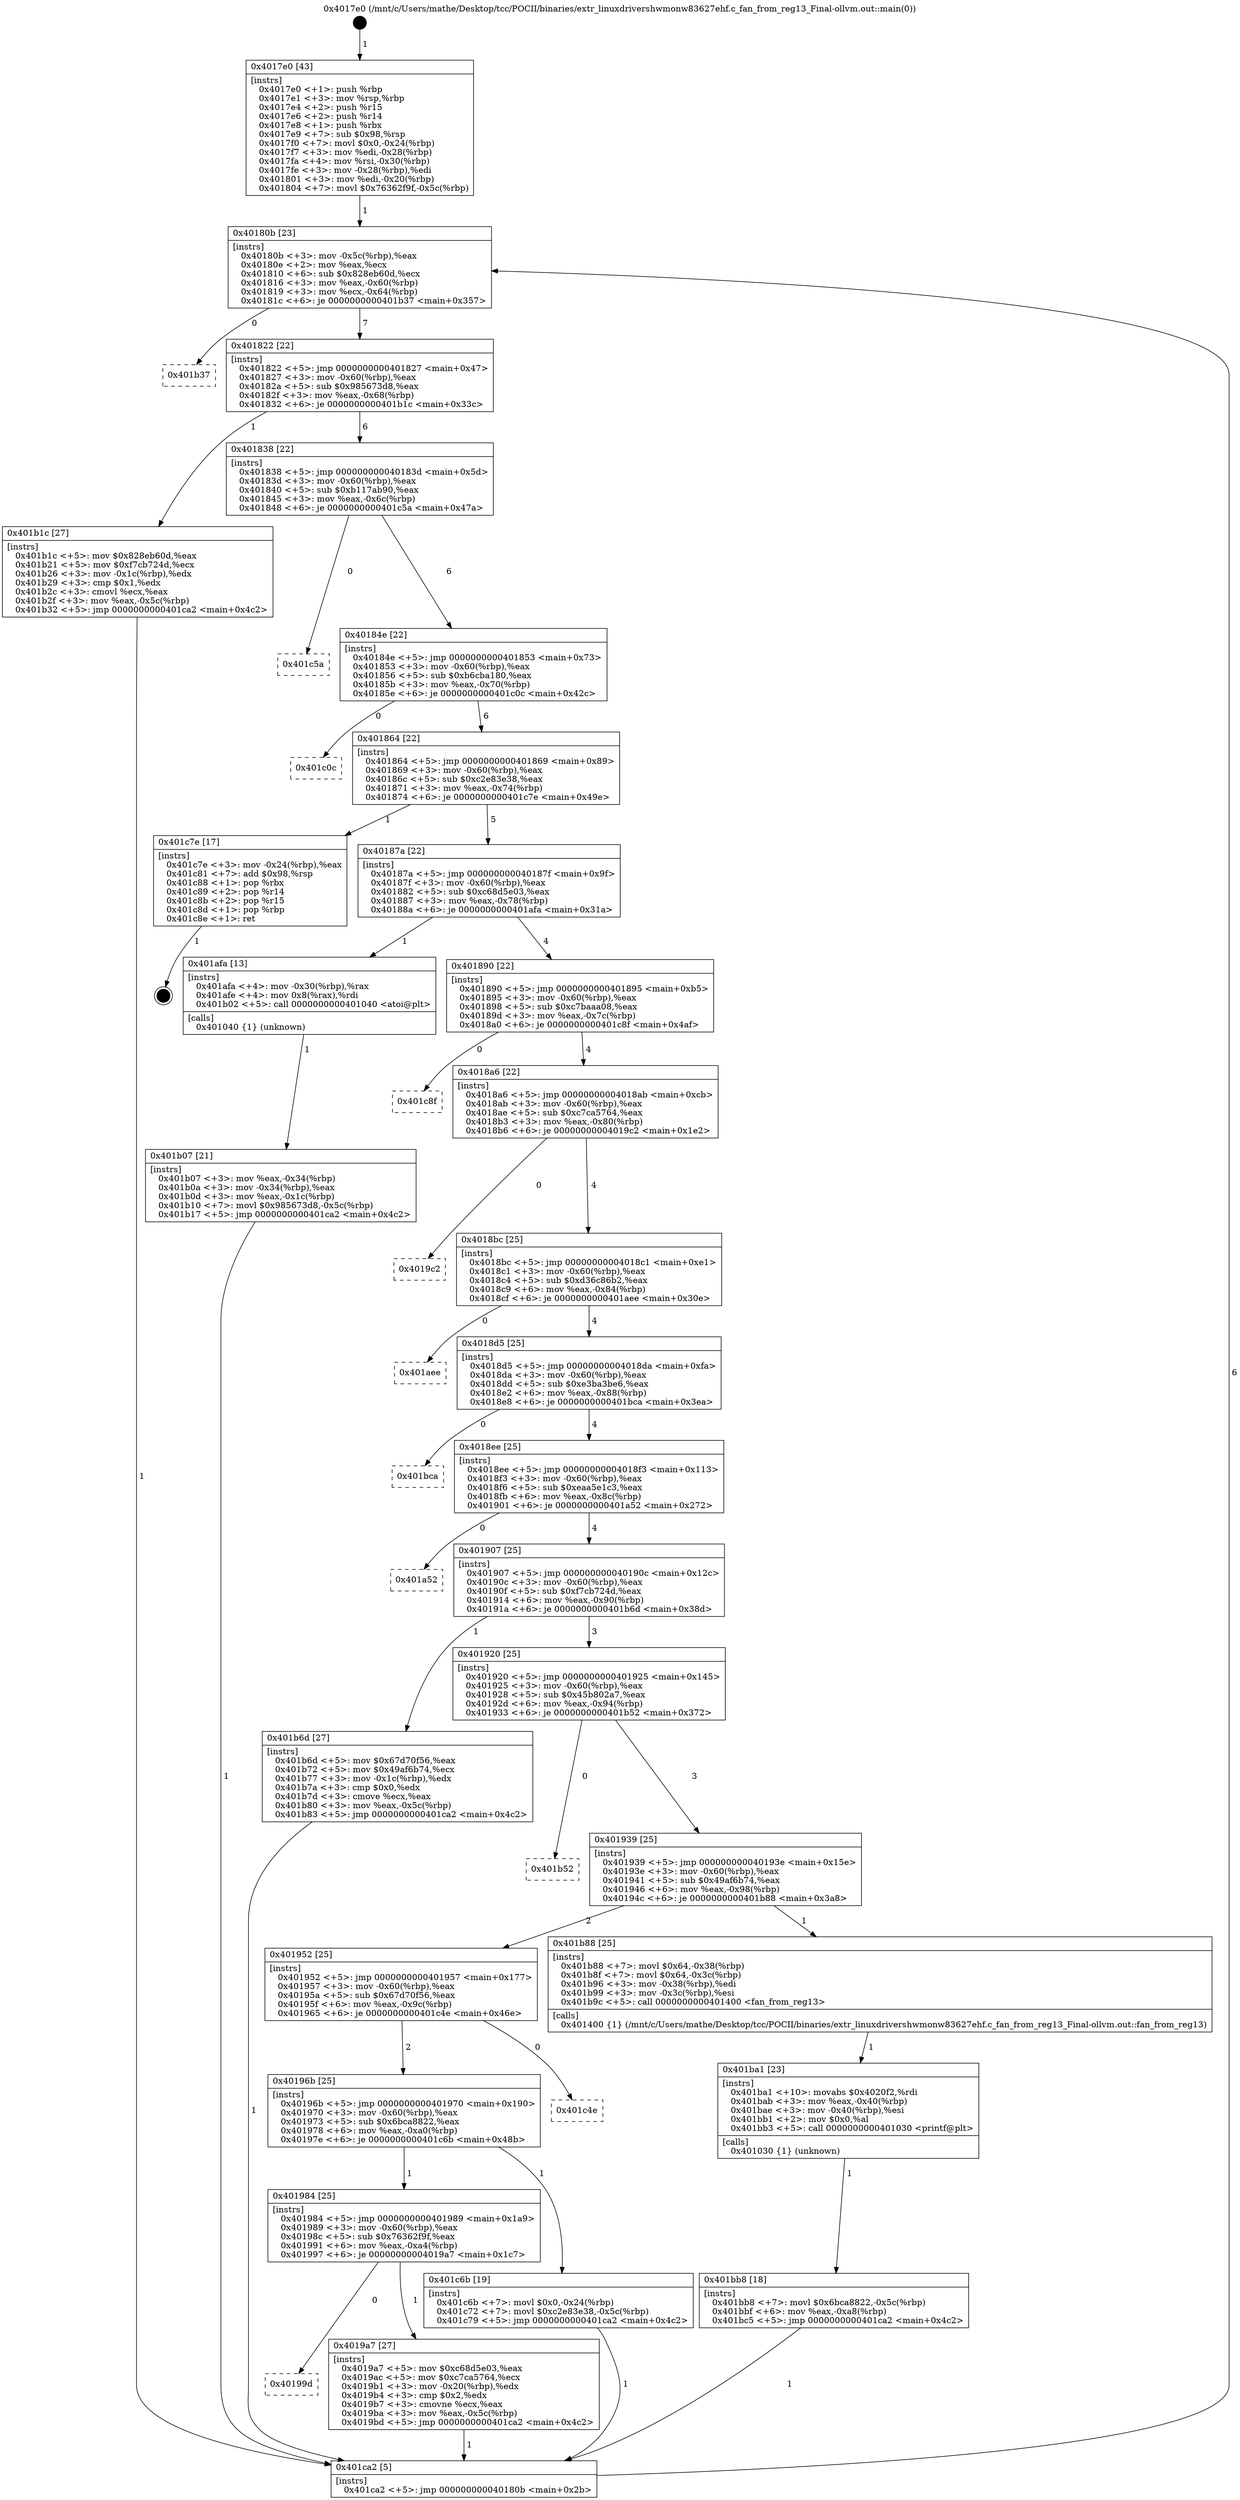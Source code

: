 digraph "0x4017e0" {
  label = "0x4017e0 (/mnt/c/Users/mathe/Desktop/tcc/POCII/binaries/extr_linuxdrivershwmonw83627ehf.c_fan_from_reg13_Final-ollvm.out::main(0))"
  labelloc = "t"
  node[shape=record]

  Entry [label="",width=0.3,height=0.3,shape=circle,fillcolor=black,style=filled]
  "0x40180b" [label="{
     0x40180b [23]\l
     | [instrs]\l
     &nbsp;&nbsp;0x40180b \<+3\>: mov -0x5c(%rbp),%eax\l
     &nbsp;&nbsp;0x40180e \<+2\>: mov %eax,%ecx\l
     &nbsp;&nbsp;0x401810 \<+6\>: sub $0x828eb60d,%ecx\l
     &nbsp;&nbsp;0x401816 \<+3\>: mov %eax,-0x60(%rbp)\l
     &nbsp;&nbsp;0x401819 \<+3\>: mov %ecx,-0x64(%rbp)\l
     &nbsp;&nbsp;0x40181c \<+6\>: je 0000000000401b37 \<main+0x357\>\l
  }"]
  "0x401b37" [label="{
     0x401b37\l
  }", style=dashed]
  "0x401822" [label="{
     0x401822 [22]\l
     | [instrs]\l
     &nbsp;&nbsp;0x401822 \<+5\>: jmp 0000000000401827 \<main+0x47\>\l
     &nbsp;&nbsp;0x401827 \<+3\>: mov -0x60(%rbp),%eax\l
     &nbsp;&nbsp;0x40182a \<+5\>: sub $0x985673d8,%eax\l
     &nbsp;&nbsp;0x40182f \<+3\>: mov %eax,-0x68(%rbp)\l
     &nbsp;&nbsp;0x401832 \<+6\>: je 0000000000401b1c \<main+0x33c\>\l
  }"]
  Exit [label="",width=0.3,height=0.3,shape=circle,fillcolor=black,style=filled,peripheries=2]
  "0x401b1c" [label="{
     0x401b1c [27]\l
     | [instrs]\l
     &nbsp;&nbsp;0x401b1c \<+5\>: mov $0x828eb60d,%eax\l
     &nbsp;&nbsp;0x401b21 \<+5\>: mov $0xf7cb724d,%ecx\l
     &nbsp;&nbsp;0x401b26 \<+3\>: mov -0x1c(%rbp),%edx\l
     &nbsp;&nbsp;0x401b29 \<+3\>: cmp $0x1,%edx\l
     &nbsp;&nbsp;0x401b2c \<+3\>: cmovl %ecx,%eax\l
     &nbsp;&nbsp;0x401b2f \<+3\>: mov %eax,-0x5c(%rbp)\l
     &nbsp;&nbsp;0x401b32 \<+5\>: jmp 0000000000401ca2 \<main+0x4c2\>\l
  }"]
  "0x401838" [label="{
     0x401838 [22]\l
     | [instrs]\l
     &nbsp;&nbsp;0x401838 \<+5\>: jmp 000000000040183d \<main+0x5d\>\l
     &nbsp;&nbsp;0x40183d \<+3\>: mov -0x60(%rbp),%eax\l
     &nbsp;&nbsp;0x401840 \<+5\>: sub $0xb117ab90,%eax\l
     &nbsp;&nbsp;0x401845 \<+3\>: mov %eax,-0x6c(%rbp)\l
     &nbsp;&nbsp;0x401848 \<+6\>: je 0000000000401c5a \<main+0x47a\>\l
  }"]
  "0x401bb8" [label="{
     0x401bb8 [18]\l
     | [instrs]\l
     &nbsp;&nbsp;0x401bb8 \<+7\>: movl $0x6bca8822,-0x5c(%rbp)\l
     &nbsp;&nbsp;0x401bbf \<+6\>: mov %eax,-0xa8(%rbp)\l
     &nbsp;&nbsp;0x401bc5 \<+5\>: jmp 0000000000401ca2 \<main+0x4c2\>\l
  }"]
  "0x401c5a" [label="{
     0x401c5a\l
  }", style=dashed]
  "0x40184e" [label="{
     0x40184e [22]\l
     | [instrs]\l
     &nbsp;&nbsp;0x40184e \<+5\>: jmp 0000000000401853 \<main+0x73\>\l
     &nbsp;&nbsp;0x401853 \<+3\>: mov -0x60(%rbp),%eax\l
     &nbsp;&nbsp;0x401856 \<+5\>: sub $0xb6cba180,%eax\l
     &nbsp;&nbsp;0x40185b \<+3\>: mov %eax,-0x70(%rbp)\l
     &nbsp;&nbsp;0x40185e \<+6\>: je 0000000000401c0c \<main+0x42c\>\l
  }"]
  "0x401ba1" [label="{
     0x401ba1 [23]\l
     | [instrs]\l
     &nbsp;&nbsp;0x401ba1 \<+10\>: movabs $0x4020f2,%rdi\l
     &nbsp;&nbsp;0x401bab \<+3\>: mov %eax,-0x40(%rbp)\l
     &nbsp;&nbsp;0x401bae \<+3\>: mov -0x40(%rbp),%esi\l
     &nbsp;&nbsp;0x401bb1 \<+2\>: mov $0x0,%al\l
     &nbsp;&nbsp;0x401bb3 \<+5\>: call 0000000000401030 \<printf@plt\>\l
     | [calls]\l
     &nbsp;&nbsp;0x401030 \{1\} (unknown)\l
  }"]
  "0x401c0c" [label="{
     0x401c0c\l
  }", style=dashed]
  "0x401864" [label="{
     0x401864 [22]\l
     | [instrs]\l
     &nbsp;&nbsp;0x401864 \<+5\>: jmp 0000000000401869 \<main+0x89\>\l
     &nbsp;&nbsp;0x401869 \<+3\>: mov -0x60(%rbp),%eax\l
     &nbsp;&nbsp;0x40186c \<+5\>: sub $0xc2e83e38,%eax\l
     &nbsp;&nbsp;0x401871 \<+3\>: mov %eax,-0x74(%rbp)\l
     &nbsp;&nbsp;0x401874 \<+6\>: je 0000000000401c7e \<main+0x49e\>\l
  }"]
  "0x401b07" [label="{
     0x401b07 [21]\l
     | [instrs]\l
     &nbsp;&nbsp;0x401b07 \<+3\>: mov %eax,-0x34(%rbp)\l
     &nbsp;&nbsp;0x401b0a \<+3\>: mov -0x34(%rbp),%eax\l
     &nbsp;&nbsp;0x401b0d \<+3\>: mov %eax,-0x1c(%rbp)\l
     &nbsp;&nbsp;0x401b10 \<+7\>: movl $0x985673d8,-0x5c(%rbp)\l
     &nbsp;&nbsp;0x401b17 \<+5\>: jmp 0000000000401ca2 \<main+0x4c2\>\l
  }"]
  "0x401c7e" [label="{
     0x401c7e [17]\l
     | [instrs]\l
     &nbsp;&nbsp;0x401c7e \<+3\>: mov -0x24(%rbp),%eax\l
     &nbsp;&nbsp;0x401c81 \<+7\>: add $0x98,%rsp\l
     &nbsp;&nbsp;0x401c88 \<+1\>: pop %rbx\l
     &nbsp;&nbsp;0x401c89 \<+2\>: pop %r14\l
     &nbsp;&nbsp;0x401c8b \<+2\>: pop %r15\l
     &nbsp;&nbsp;0x401c8d \<+1\>: pop %rbp\l
     &nbsp;&nbsp;0x401c8e \<+1\>: ret\l
  }"]
  "0x40187a" [label="{
     0x40187a [22]\l
     | [instrs]\l
     &nbsp;&nbsp;0x40187a \<+5\>: jmp 000000000040187f \<main+0x9f\>\l
     &nbsp;&nbsp;0x40187f \<+3\>: mov -0x60(%rbp),%eax\l
     &nbsp;&nbsp;0x401882 \<+5\>: sub $0xc68d5e03,%eax\l
     &nbsp;&nbsp;0x401887 \<+3\>: mov %eax,-0x78(%rbp)\l
     &nbsp;&nbsp;0x40188a \<+6\>: je 0000000000401afa \<main+0x31a\>\l
  }"]
  "0x4017e0" [label="{
     0x4017e0 [43]\l
     | [instrs]\l
     &nbsp;&nbsp;0x4017e0 \<+1\>: push %rbp\l
     &nbsp;&nbsp;0x4017e1 \<+3\>: mov %rsp,%rbp\l
     &nbsp;&nbsp;0x4017e4 \<+2\>: push %r15\l
     &nbsp;&nbsp;0x4017e6 \<+2\>: push %r14\l
     &nbsp;&nbsp;0x4017e8 \<+1\>: push %rbx\l
     &nbsp;&nbsp;0x4017e9 \<+7\>: sub $0x98,%rsp\l
     &nbsp;&nbsp;0x4017f0 \<+7\>: movl $0x0,-0x24(%rbp)\l
     &nbsp;&nbsp;0x4017f7 \<+3\>: mov %edi,-0x28(%rbp)\l
     &nbsp;&nbsp;0x4017fa \<+4\>: mov %rsi,-0x30(%rbp)\l
     &nbsp;&nbsp;0x4017fe \<+3\>: mov -0x28(%rbp),%edi\l
     &nbsp;&nbsp;0x401801 \<+3\>: mov %edi,-0x20(%rbp)\l
     &nbsp;&nbsp;0x401804 \<+7\>: movl $0x76362f9f,-0x5c(%rbp)\l
  }"]
  "0x401afa" [label="{
     0x401afa [13]\l
     | [instrs]\l
     &nbsp;&nbsp;0x401afa \<+4\>: mov -0x30(%rbp),%rax\l
     &nbsp;&nbsp;0x401afe \<+4\>: mov 0x8(%rax),%rdi\l
     &nbsp;&nbsp;0x401b02 \<+5\>: call 0000000000401040 \<atoi@plt\>\l
     | [calls]\l
     &nbsp;&nbsp;0x401040 \{1\} (unknown)\l
  }"]
  "0x401890" [label="{
     0x401890 [22]\l
     | [instrs]\l
     &nbsp;&nbsp;0x401890 \<+5\>: jmp 0000000000401895 \<main+0xb5\>\l
     &nbsp;&nbsp;0x401895 \<+3\>: mov -0x60(%rbp),%eax\l
     &nbsp;&nbsp;0x401898 \<+5\>: sub $0xc7baaa08,%eax\l
     &nbsp;&nbsp;0x40189d \<+3\>: mov %eax,-0x7c(%rbp)\l
     &nbsp;&nbsp;0x4018a0 \<+6\>: je 0000000000401c8f \<main+0x4af\>\l
  }"]
  "0x401ca2" [label="{
     0x401ca2 [5]\l
     | [instrs]\l
     &nbsp;&nbsp;0x401ca2 \<+5\>: jmp 000000000040180b \<main+0x2b\>\l
  }"]
  "0x401c8f" [label="{
     0x401c8f\l
  }", style=dashed]
  "0x4018a6" [label="{
     0x4018a6 [22]\l
     | [instrs]\l
     &nbsp;&nbsp;0x4018a6 \<+5\>: jmp 00000000004018ab \<main+0xcb\>\l
     &nbsp;&nbsp;0x4018ab \<+3\>: mov -0x60(%rbp),%eax\l
     &nbsp;&nbsp;0x4018ae \<+5\>: sub $0xc7ca5764,%eax\l
     &nbsp;&nbsp;0x4018b3 \<+3\>: mov %eax,-0x80(%rbp)\l
     &nbsp;&nbsp;0x4018b6 \<+6\>: je 00000000004019c2 \<main+0x1e2\>\l
  }"]
  "0x40199d" [label="{
     0x40199d\l
  }", style=dashed]
  "0x4019c2" [label="{
     0x4019c2\l
  }", style=dashed]
  "0x4018bc" [label="{
     0x4018bc [25]\l
     | [instrs]\l
     &nbsp;&nbsp;0x4018bc \<+5\>: jmp 00000000004018c1 \<main+0xe1\>\l
     &nbsp;&nbsp;0x4018c1 \<+3\>: mov -0x60(%rbp),%eax\l
     &nbsp;&nbsp;0x4018c4 \<+5\>: sub $0xd36c86b2,%eax\l
     &nbsp;&nbsp;0x4018c9 \<+6\>: mov %eax,-0x84(%rbp)\l
     &nbsp;&nbsp;0x4018cf \<+6\>: je 0000000000401aee \<main+0x30e\>\l
  }"]
  "0x4019a7" [label="{
     0x4019a7 [27]\l
     | [instrs]\l
     &nbsp;&nbsp;0x4019a7 \<+5\>: mov $0xc68d5e03,%eax\l
     &nbsp;&nbsp;0x4019ac \<+5\>: mov $0xc7ca5764,%ecx\l
     &nbsp;&nbsp;0x4019b1 \<+3\>: mov -0x20(%rbp),%edx\l
     &nbsp;&nbsp;0x4019b4 \<+3\>: cmp $0x2,%edx\l
     &nbsp;&nbsp;0x4019b7 \<+3\>: cmovne %ecx,%eax\l
     &nbsp;&nbsp;0x4019ba \<+3\>: mov %eax,-0x5c(%rbp)\l
     &nbsp;&nbsp;0x4019bd \<+5\>: jmp 0000000000401ca2 \<main+0x4c2\>\l
  }"]
  "0x401aee" [label="{
     0x401aee\l
  }", style=dashed]
  "0x4018d5" [label="{
     0x4018d5 [25]\l
     | [instrs]\l
     &nbsp;&nbsp;0x4018d5 \<+5\>: jmp 00000000004018da \<main+0xfa\>\l
     &nbsp;&nbsp;0x4018da \<+3\>: mov -0x60(%rbp),%eax\l
     &nbsp;&nbsp;0x4018dd \<+5\>: sub $0xe3ba3be6,%eax\l
     &nbsp;&nbsp;0x4018e2 \<+6\>: mov %eax,-0x88(%rbp)\l
     &nbsp;&nbsp;0x4018e8 \<+6\>: je 0000000000401bca \<main+0x3ea\>\l
  }"]
  "0x401984" [label="{
     0x401984 [25]\l
     | [instrs]\l
     &nbsp;&nbsp;0x401984 \<+5\>: jmp 0000000000401989 \<main+0x1a9\>\l
     &nbsp;&nbsp;0x401989 \<+3\>: mov -0x60(%rbp),%eax\l
     &nbsp;&nbsp;0x40198c \<+5\>: sub $0x76362f9f,%eax\l
     &nbsp;&nbsp;0x401991 \<+6\>: mov %eax,-0xa4(%rbp)\l
     &nbsp;&nbsp;0x401997 \<+6\>: je 00000000004019a7 \<main+0x1c7\>\l
  }"]
  "0x401bca" [label="{
     0x401bca\l
  }", style=dashed]
  "0x4018ee" [label="{
     0x4018ee [25]\l
     | [instrs]\l
     &nbsp;&nbsp;0x4018ee \<+5\>: jmp 00000000004018f3 \<main+0x113\>\l
     &nbsp;&nbsp;0x4018f3 \<+3\>: mov -0x60(%rbp),%eax\l
     &nbsp;&nbsp;0x4018f6 \<+5\>: sub $0xeaa5e1c3,%eax\l
     &nbsp;&nbsp;0x4018fb \<+6\>: mov %eax,-0x8c(%rbp)\l
     &nbsp;&nbsp;0x401901 \<+6\>: je 0000000000401a52 \<main+0x272\>\l
  }"]
  "0x401c6b" [label="{
     0x401c6b [19]\l
     | [instrs]\l
     &nbsp;&nbsp;0x401c6b \<+7\>: movl $0x0,-0x24(%rbp)\l
     &nbsp;&nbsp;0x401c72 \<+7\>: movl $0xc2e83e38,-0x5c(%rbp)\l
     &nbsp;&nbsp;0x401c79 \<+5\>: jmp 0000000000401ca2 \<main+0x4c2\>\l
  }"]
  "0x401a52" [label="{
     0x401a52\l
  }", style=dashed]
  "0x401907" [label="{
     0x401907 [25]\l
     | [instrs]\l
     &nbsp;&nbsp;0x401907 \<+5\>: jmp 000000000040190c \<main+0x12c\>\l
     &nbsp;&nbsp;0x40190c \<+3\>: mov -0x60(%rbp),%eax\l
     &nbsp;&nbsp;0x40190f \<+5\>: sub $0xf7cb724d,%eax\l
     &nbsp;&nbsp;0x401914 \<+6\>: mov %eax,-0x90(%rbp)\l
     &nbsp;&nbsp;0x40191a \<+6\>: je 0000000000401b6d \<main+0x38d\>\l
  }"]
  "0x40196b" [label="{
     0x40196b [25]\l
     | [instrs]\l
     &nbsp;&nbsp;0x40196b \<+5\>: jmp 0000000000401970 \<main+0x190\>\l
     &nbsp;&nbsp;0x401970 \<+3\>: mov -0x60(%rbp),%eax\l
     &nbsp;&nbsp;0x401973 \<+5\>: sub $0x6bca8822,%eax\l
     &nbsp;&nbsp;0x401978 \<+6\>: mov %eax,-0xa0(%rbp)\l
     &nbsp;&nbsp;0x40197e \<+6\>: je 0000000000401c6b \<main+0x48b\>\l
  }"]
  "0x401b6d" [label="{
     0x401b6d [27]\l
     | [instrs]\l
     &nbsp;&nbsp;0x401b6d \<+5\>: mov $0x67d70f56,%eax\l
     &nbsp;&nbsp;0x401b72 \<+5\>: mov $0x49af6b74,%ecx\l
     &nbsp;&nbsp;0x401b77 \<+3\>: mov -0x1c(%rbp),%edx\l
     &nbsp;&nbsp;0x401b7a \<+3\>: cmp $0x0,%edx\l
     &nbsp;&nbsp;0x401b7d \<+3\>: cmove %ecx,%eax\l
     &nbsp;&nbsp;0x401b80 \<+3\>: mov %eax,-0x5c(%rbp)\l
     &nbsp;&nbsp;0x401b83 \<+5\>: jmp 0000000000401ca2 \<main+0x4c2\>\l
  }"]
  "0x401920" [label="{
     0x401920 [25]\l
     | [instrs]\l
     &nbsp;&nbsp;0x401920 \<+5\>: jmp 0000000000401925 \<main+0x145\>\l
     &nbsp;&nbsp;0x401925 \<+3\>: mov -0x60(%rbp),%eax\l
     &nbsp;&nbsp;0x401928 \<+5\>: sub $0x45b802a7,%eax\l
     &nbsp;&nbsp;0x40192d \<+6\>: mov %eax,-0x94(%rbp)\l
     &nbsp;&nbsp;0x401933 \<+6\>: je 0000000000401b52 \<main+0x372\>\l
  }"]
  "0x401c4e" [label="{
     0x401c4e\l
  }", style=dashed]
  "0x401b52" [label="{
     0x401b52\l
  }", style=dashed]
  "0x401939" [label="{
     0x401939 [25]\l
     | [instrs]\l
     &nbsp;&nbsp;0x401939 \<+5\>: jmp 000000000040193e \<main+0x15e\>\l
     &nbsp;&nbsp;0x40193e \<+3\>: mov -0x60(%rbp),%eax\l
     &nbsp;&nbsp;0x401941 \<+5\>: sub $0x49af6b74,%eax\l
     &nbsp;&nbsp;0x401946 \<+6\>: mov %eax,-0x98(%rbp)\l
     &nbsp;&nbsp;0x40194c \<+6\>: je 0000000000401b88 \<main+0x3a8\>\l
  }"]
  "0x401952" [label="{
     0x401952 [25]\l
     | [instrs]\l
     &nbsp;&nbsp;0x401952 \<+5\>: jmp 0000000000401957 \<main+0x177\>\l
     &nbsp;&nbsp;0x401957 \<+3\>: mov -0x60(%rbp),%eax\l
     &nbsp;&nbsp;0x40195a \<+5\>: sub $0x67d70f56,%eax\l
     &nbsp;&nbsp;0x40195f \<+6\>: mov %eax,-0x9c(%rbp)\l
     &nbsp;&nbsp;0x401965 \<+6\>: je 0000000000401c4e \<main+0x46e\>\l
  }"]
  "0x401b88" [label="{
     0x401b88 [25]\l
     | [instrs]\l
     &nbsp;&nbsp;0x401b88 \<+7\>: movl $0x64,-0x38(%rbp)\l
     &nbsp;&nbsp;0x401b8f \<+7\>: movl $0x64,-0x3c(%rbp)\l
     &nbsp;&nbsp;0x401b96 \<+3\>: mov -0x38(%rbp),%edi\l
     &nbsp;&nbsp;0x401b99 \<+3\>: mov -0x3c(%rbp),%esi\l
     &nbsp;&nbsp;0x401b9c \<+5\>: call 0000000000401400 \<fan_from_reg13\>\l
     | [calls]\l
     &nbsp;&nbsp;0x401400 \{1\} (/mnt/c/Users/mathe/Desktop/tcc/POCII/binaries/extr_linuxdrivershwmonw83627ehf.c_fan_from_reg13_Final-ollvm.out::fan_from_reg13)\l
  }"]
  Entry -> "0x4017e0" [label=" 1"]
  "0x40180b" -> "0x401b37" [label=" 0"]
  "0x40180b" -> "0x401822" [label=" 7"]
  "0x401c7e" -> Exit [label=" 1"]
  "0x401822" -> "0x401b1c" [label=" 1"]
  "0x401822" -> "0x401838" [label=" 6"]
  "0x401c6b" -> "0x401ca2" [label=" 1"]
  "0x401838" -> "0x401c5a" [label=" 0"]
  "0x401838" -> "0x40184e" [label=" 6"]
  "0x401bb8" -> "0x401ca2" [label=" 1"]
  "0x40184e" -> "0x401c0c" [label=" 0"]
  "0x40184e" -> "0x401864" [label=" 6"]
  "0x401ba1" -> "0x401bb8" [label=" 1"]
  "0x401864" -> "0x401c7e" [label=" 1"]
  "0x401864" -> "0x40187a" [label=" 5"]
  "0x401b88" -> "0x401ba1" [label=" 1"]
  "0x40187a" -> "0x401afa" [label=" 1"]
  "0x40187a" -> "0x401890" [label=" 4"]
  "0x401b6d" -> "0x401ca2" [label=" 1"]
  "0x401890" -> "0x401c8f" [label=" 0"]
  "0x401890" -> "0x4018a6" [label=" 4"]
  "0x401b1c" -> "0x401ca2" [label=" 1"]
  "0x4018a6" -> "0x4019c2" [label=" 0"]
  "0x4018a6" -> "0x4018bc" [label=" 4"]
  "0x401b07" -> "0x401ca2" [label=" 1"]
  "0x4018bc" -> "0x401aee" [label=" 0"]
  "0x4018bc" -> "0x4018d5" [label=" 4"]
  "0x401afa" -> "0x401b07" [label=" 1"]
  "0x4018d5" -> "0x401bca" [label=" 0"]
  "0x4018d5" -> "0x4018ee" [label=" 4"]
  "0x4017e0" -> "0x40180b" [label=" 1"]
  "0x4018ee" -> "0x401a52" [label=" 0"]
  "0x4018ee" -> "0x401907" [label=" 4"]
  "0x4019a7" -> "0x401ca2" [label=" 1"]
  "0x401907" -> "0x401b6d" [label=" 1"]
  "0x401907" -> "0x401920" [label=" 3"]
  "0x401984" -> "0x4019a7" [label=" 1"]
  "0x401920" -> "0x401b52" [label=" 0"]
  "0x401920" -> "0x401939" [label=" 3"]
  "0x401ca2" -> "0x40180b" [label=" 6"]
  "0x401939" -> "0x401b88" [label=" 1"]
  "0x401939" -> "0x401952" [label=" 2"]
  "0x40196b" -> "0x401984" [label=" 1"]
  "0x401952" -> "0x401c4e" [label=" 0"]
  "0x401952" -> "0x40196b" [label=" 2"]
  "0x401984" -> "0x40199d" [label=" 0"]
  "0x40196b" -> "0x401c6b" [label=" 1"]
}

